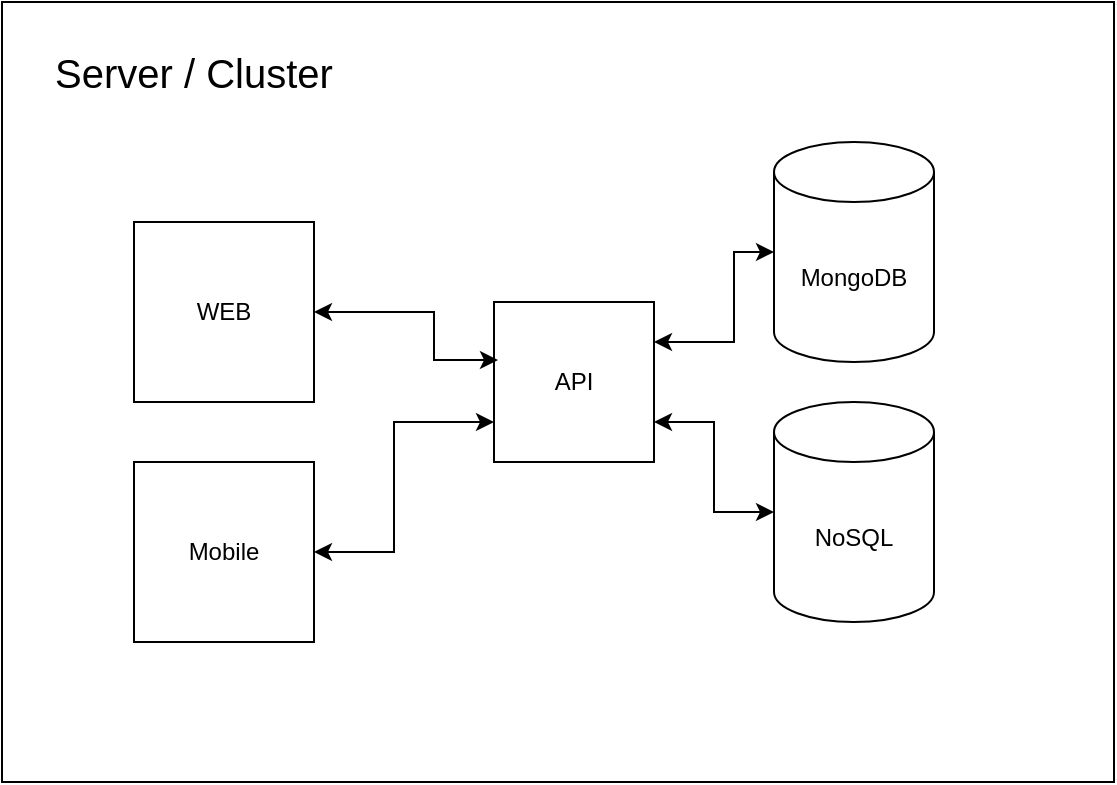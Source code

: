 <mxfile version="26.1.3">
  <diagram name="Página-1" id="joTxR8W2FLo5z2xKH7uG">
    <mxGraphModel dx="1434" dy="772" grid="1" gridSize="10" guides="1" tooltips="1" connect="1" arrows="1" fold="1" page="1" pageScale="1" pageWidth="827" pageHeight="1169" math="0" shadow="0">
      <root>
        <mxCell id="0" />
        <mxCell id="1" parent="0" />
        <mxCell id="5fk3GuHElr45diz6No1h-1" value="" style="rounded=0;whiteSpace=wrap;html=1;fontStyle=0" vertex="1" parent="1">
          <mxGeometry x="34" y="140" width="556" height="390" as="geometry" />
        </mxCell>
        <mxCell id="5fk3GuHElr45diz6No1h-7" value="Server / Cluster" style="text;html=1;align=center;verticalAlign=middle;whiteSpace=wrap;rounded=0;fontSize=20;" vertex="1" parent="1">
          <mxGeometry x="50" y="160" width="160" height="30" as="geometry" />
        </mxCell>
        <mxCell id="5fk3GuHElr45diz6No1h-13" value="WEB" style="whiteSpace=wrap;html=1;aspect=fixed;" vertex="1" parent="1">
          <mxGeometry x="100" y="250" width="90" height="90" as="geometry" />
        </mxCell>
        <mxCell id="5fk3GuHElr45diz6No1h-14" value="Mobile" style="whiteSpace=wrap;html=1;aspect=fixed;" vertex="1" parent="1">
          <mxGeometry x="100" y="370" width="90" height="90" as="geometry" />
        </mxCell>
        <mxCell id="5fk3GuHElr45diz6No1h-12" value="MongoDB" style="shape=cylinder3;whiteSpace=wrap;html=1;boundedLbl=1;backgroundOutline=1;size=15;" vertex="1" parent="1">
          <mxGeometry x="420" y="210" width="80" height="110" as="geometry" />
        </mxCell>
        <mxCell id="5fk3GuHElr45diz6No1h-20" value="API" style="whiteSpace=wrap;html=1;aspect=fixed;" vertex="1" parent="1">
          <mxGeometry x="280" y="290" width="80" height="80" as="geometry" />
        </mxCell>
        <mxCell id="5fk3GuHElr45diz6No1h-22" value="NoSQL" style="shape=cylinder3;whiteSpace=wrap;html=1;boundedLbl=1;backgroundOutline=1;size=15;" vertex="1" parent="1">
          <mxGeometry x="420" y="340" width="80" height="110" as="geometry" />
        </mxCell>
        <mxCell id="5fk3GuHElr45diz6No1h-33" value="" style="endArrow=classic;startArrow=classic;html=1;rounded=0;exitX=1;exitY=0.5;exitDx=0;exitDy=0;entryX=0;entryY=0.75;entryDx=0;entryDy=0;" edge="1" parent="1" source="5fk3GuHElr45diz6No1h-14" target="5fk3GuHElr45diz6No1h-20">
          <mxGeometry width="50" height="50" relative="1" as="geometry">
            <mxPoint x="340" y="380" as="sourcePoint" />
            <mxPoint x="390" y="330" as="targetPoint" />
            <Array as="points">
              <mxPoint x="230" y="415" />
              <mxPoint x="230" y="350" />
            </Array>
          </mxGeometry>
        </mxCell>
        <mxCell id="5fk3GuHElr45diz6No1h-34" value="" style="endArrow=classic;startArrow=classic;html=1;rounded=0;exitX=1;exitY=0.5;exitDx=0;exitDy=0;entryX=0.025;entryY=0.363;entryDx=0;entryDy=0;entryPerimeter=0;" edge="1" parent="1" source="5fk3GuHElr45diz6No1h-13" target="5fk3GuHElr45diz6No1h-20">
          <mxGeometry width="50" height="50" relative="1" as="geometry">
            <mxPoint x="340" y="380" as="sourcePoint" />
            <mxPoint x="390" y="330" as="targetPoint" />
            <Array as="points">
              <mxPoint x="250" y="295" />
              <mxPoint x="250" y="319" />
            </Array>
          </mxGeometry>
        </mxCell>
        <mxCell id="5fk3GuHElr45diz6No1h-36" value="" style="endArrow=classic;startArrow=classic;html=1;rounded=0;entryX=0;entryY=0.5;entryDx=0;entryDy=0;entryPerimeter=0;exitX=1;exitY=0.25;exitDx=0;exitDy=0;" edge="1" parent="1" source="5fk3GuHElr45diz6No1h-20" target="5fk3GuHElr45diz6No1h-12">
          <mxGeometry width="50" height="50" relative="1" as="geometry">
            <mxPoint x="360" y="300" as="sourcePoint" />
            <mxPoint x="410" y="250" as="targetPoint" />
            <Array as="points">
              <mxPoint x="400" y="310" />
              <mxPoint x="400" y="265" />
            </Array>
          </mxGeometry>
        </mxCell>
        <mxCell id="5fk3GuHElr45diz6No1h-37" value="" style="endArrow=classic;startArrow=classic;html=1;rounded=0;exitX=1;exitY=0.75;exitDx=0;exitDy=0;entryX=0;entryY=0.5;entryDx=0;entryDy=0;entryPerimeter=0;" edge="1" parent="1" source="5fk3GuHElr45diz6No1h-20" target="5fk3GuHElr45diz6No1h-22">
          <mxGeometry width="50" height="50" relative="1" as="geometry">
            <mxPoint x="380" y="420" as="sourcePoint" />
            <mxPoint x="430" y="370" as="targetPoint" />
            <Array as="points">
              <mxPoint x="390" y="350" />
              <mxPoint x="390" y="395" />
            </Array>
          </mxGeometry>
        </mxCell>
      </root>
    </mxGraphModel>
  </diagram>
</mxfile>
